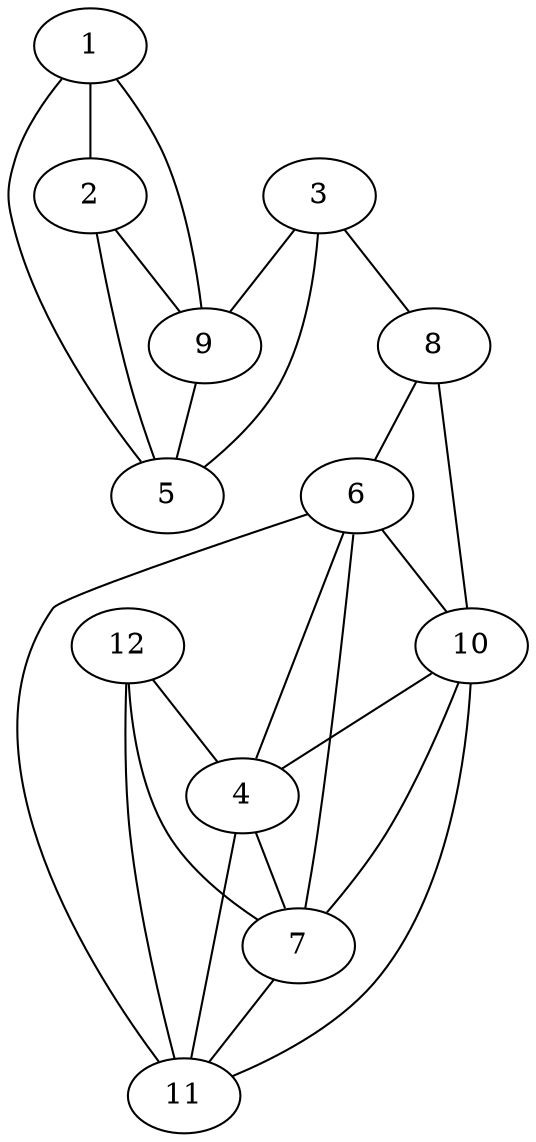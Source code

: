 graph pdb1k2a {
	1	 [aaLength=11,
		sequence=QFTWAQWFETQ,
		type=0];
	2	 [aaLength=14,
		sequence=SQQCTNAMQVINNY,
		type=0];
	1 -- 2	 [distance0="19.80581",
		frequency=1,
		type0=1];
	9	 [aaLength=5,
		sequence=KNQNT,
		type=1];
	1 -- 9	 [distance0="35.75309",
		frequency=1,
		type0=3];
	5	 [aaLength=5,
		sequence=KNQNT,
		type=1];
	1 -- 5	 [distance0="35.75309",
		frequency=1,
		type0=2];
	2 -- 9	 [distance0="28.88965",
		distance1="4.0",
		frequency=2,
		type0=3,
		type1=4];
	2 -- 5	 [distance0="28.88965",
		frequency=1,
		type0=2];
	3	 [aaLength=9,
		sequence=LTTFANVVN,
		type=0];
	3 -- 9	 [distance0="10.60142",
		frequency=1,
		type0=2];
	3 -- 5	 [distance0="10.60142",
		frequency=1,
		type0=1];
	8	 [aaLength=3,
		sequence=KNC,
		type=1];
	3 -- 8	 [distance0="25.28617",
		distance1="15.0",
		frequency=2,
		type0=3,
		type1=4];
	4	 [aaLength=5,
		sequence=PQNIS,
		type=0];
	11	 [aaLength=17,
		sequence=NCRYAQTPANMFYIVAC,
		type=1];
	4 -- 11	 [distance0="29.0097",
		frequency=1,
		type0=2];
	6	 [aaLength=10,
		sequence=SQVPLIHCNL,
		type=1];
	4 -- 6	 [distance0="31.82079",
		frequency=1,
		type0=3];
	7	 [aaLength=17,
		sequence=NCRYAQTPANMFYIVAC,
		type=1];
	4 -- 7	 [distance0="29.0097",
		distance1="0.0",
		frequency=2,
		type0=1,
		type1=5];
	10	 [aaLength=10,
		sequence=SQVPLIHCNL,
		type=1];
	6 -- 10	 [distance0="0.0",
		frequency=1,
		type0=5];
	7 -- 11	 [distance0="0.0",
		distance1="0.0",
		frequency=2,
		type0=1,
		type1=5];
	7 -- 6	 [distance0="19.0",
		frequency=1,
		type0=2];
	7 -- 10	 [distance0="19.0",
		frequency=1,
		type0=3];
	8 -- 6	 [distance0="7.0",
		distance1="4.0",
		frequency=2,
		type0=1,
		type1=4];
	8 -- 10	 [distance0="7.0",
		frequency=1,
		type0=2];
	9 -- 5	 [distance0="0.0",
		frequency=1,
		type0=5];
	10 -- 4	 [distance0="4.0",
		frequency=1,
		type0=4];
	11 -- 6	 [distance0="19.0",
		frequency=1,
		type0=2];
	11 -- 10	 [distance0="19.0",
		frequency=1,
		type0=3];
	12	 [aaLength=10,
		sequence=YPVVPVHLDR,
		type=1];
	12 -- 11	 [distance0="28.0",
		frequency=1,
		type0=2];
	12 -- 4	 [distance0="43.65275",
		frequency=1,
		type0=3];
	12 -- 7	 [distance0="28.0",
		frequency=1,
		type0=1];
}
